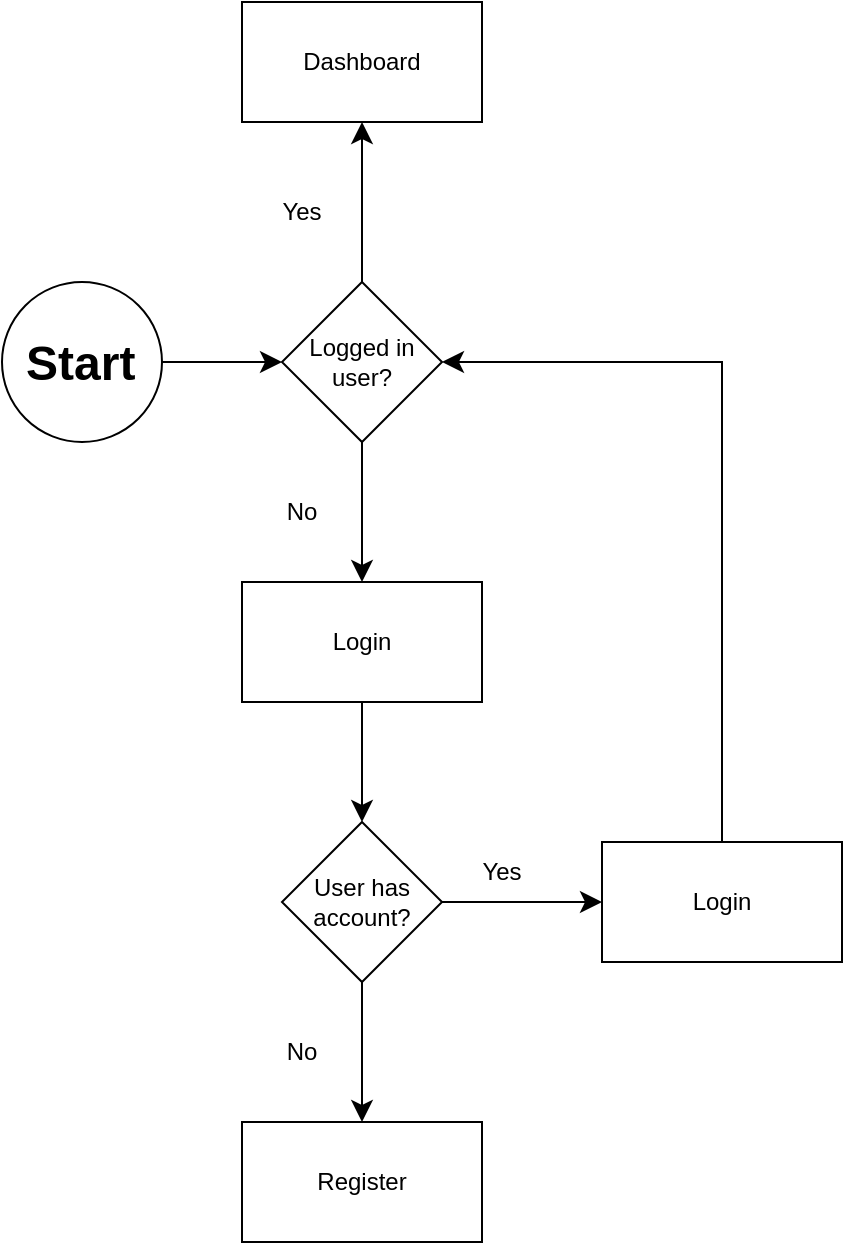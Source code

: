 <mxfile version="24.5.2" type="github">
  <diagram id="-ibqH0BZb8QJ44Z_VPRG" name="Page-1">
    <mxGraphModel dx="989" dy="567" grid="1" gridSize="10" guides="1" tooltips="1" connect="1" arrows="1" fold="1" page="1" pageScale="1" pageWidth="827" pageHeight="1169" math="0" shadow="0">
      <root>
        <mxCell id="0" />
        <mxCell id="1" parent="0" />
        <mxCell id="RFB3cETPS0-xeulG_OPP-5" value="" style="edgeStyle=none;curved=1;rounded=0;orthogonalLoop=1;jettySize=auto;html=1;fontSize=12;startSize=8;endSize=8;" edge="1" parent="1" source="RFB3cETPS0-xeulG_OPP-3" target="RFB3cETPS0-xeulG_OPP-4">
          <mxGeometry relative="1" as="geometry" />
        </mxCell>
        <mxCell id="RFB3cETPS0-xeulG_OPP-3" value="" style="ellipse;whiteSpace=wrap;html=1;aspect=fixed;" vertex="1" parent="1">
          <mxGeometry x="60" y="170" width="80" height="80" as="geometry" />
        </mxCell>
        <mxCell id="RFB3cETPS0-xeulG_OPP-2" value="&lt;h1 style=&quot;margin-top: 0px;&quot;&gt;Start&lt;/h1&gt;" style="text;html=1;whiteSpace=wrap;overflow=hidden;rounded=0;" vertex="1" parent="1">
          <mxGeometry x="70" y="190" width="60" height="40" as="geometry" />
        </mxCell>
        <mxCell id="RFB3cETPS0-xeulG_OPP-9" value="" style="edgeStyle=none;curved=1;rounded=0;orthogonalLoop=1;jettySize=auto;html=1;fontSize=12;startSize=8;endSize=8;" edge="1" parent="1" source="RFB3cETPS0-xeulG_OPP-4" target="RFB3cETPS0-xeulG_OPP-7">
          <mxGeometry relative="1" as="geometry" />
        </mxCell>
        <mxCell id="RFB3cETPS0-xeulG_OPP-10" value="" style="edgeStyle=none;curved=1;rounded=0;orthogonalLoop=1;jettySize=auto;html=1;fontSize=12;startSize=8;endSize=8;" edge="1" parent="1" source="RFB3cETPS0-xeulG_OPP-4" target="RFB3cETPS0-xeulG_OPP-8">
          <mxGeometry relative="1" as="geometry" />
        </mxCell>
        <mxCell id="RFB3cETPS0-xeulG_OPP-4" value="" style="rhombus;whiteSpace=wrap;html=1;" vertex="1" parent="1">
          <mxGeometry x="200" y="170" width="80" height="80" as="geometry" />
        </mxCell>
        <mxCell id="RFB3cETPS0-xeulG_OPP-6" value="Logged in user?" style="text;html=1;align=center;verticalAlign=middle;whiteSpace=wrap;rounded=0;fontSize=12;" vertex="1" parent="1">
          <mxGeometry x="210" y="195" width="60" height="30" as="geometry" />
        </mxCell>
        <mxCell id="RFB3cETPS0-xeulG_OPP-7" value="" style="rounded=0;whiteSpace=wrap;html=1;" vertex="1" parent="1">
          <mxGeometry x="180" y="30" width="120" height="60" as="geometry" />
        </mxCell>
        <mxCell id="RFB3cETPS0-xeulG_OPP-15" value="" style="edgeStyle=none;curved=1;rounded=0;orthogonalLoop=1;jettySize=auto;html=1;fontSize=12;startSize=8;endSize=8;" edge="1" parent="1" source="RFB3cETPS0-xeulG_OPP-8" target="RFB3cETPS0-xeulG_OPP-14">
          <mxGeometry relative="1" as="geometry" />
        </mxCell>
        <mxCell id="RFB3cETPS0-xeulG_OPP-8" value="" style="rounded=0;whiteSpace=wrap;html=1;" vertex="1" parent="1">
          <mxGeometry x="180" y="320" width="120" height="60" as="geometry" />
        </mxCell>
        <mxCell id="RFB3cETPS0-xeulG_OPP-11" value="Yes" style="text;html=1;align=center;verticalAlign=middle;whiteSpace=wrap;rounded=0;fontSize=12;" vertex="1" parent="1">
          <mxGeometry x="180" y="120" width="60" height="30" as="geometry" />
        </mxCell>
        <mxCell id="RFB3cETPS0-xeulG_OPP-12" value="No" style="text;html=1;align=center;verticalAlign=middle;whiteSpace=wrap;rounded=0;fontSize=12;" vertex="1" parent="1">
          <mxGeometry x="180" y="270" width="60" height="30" as="geometry" />
        </mxCell>
        <mxCell id="RFB3cETPS0-xeulG_OPP-19" value="" style="edgeStyle=none;curved=1;rounded=0;orthogonalLoop=1;jettySize=auto;html=1;fontSize=12;startSize=8;endSize=8;" edge="1" parent="1" source="RFB3cETPS0-xeulG_OPP-14" target="RFB3cETPS0-xeulG_OPP-18">
          <mxGeometry relative="1" as="geometry" />
        </mxCell>
        <mxCell id="RFB3cETPS0-xeulG_OPP-20" value="" style="edgeStyle=none;curved=1;rounded=0;orthogonalLoop=1;jettySize=auto;html=1;fontSize=12;startSize=8;endSize=8;" edge="1" parent="1" source="RFB3cETPS0-xeulG_OPP-14" target="RFB3cETPS0-xeulG_OPP-17">
          <mxGeometry relative="1" as="geometry" />
        </mxCell>
        <mxCell id="RFB3cETPS0-xeulG_OPP-14" value="" style="rhombus;whiteSpace=wrap;html=1;" vertex="1" parent="1">
          <mxGeometry x="200" y="440" width="80" height="80" as="geometry" />
        </mxCell>
        <mxCell id="RFB3cETPS0-xeulG_OPP-16" value="User has account?" style="text;html=1;align=center;verticalAlign=middle;whiteSpace=wrap;rounded=0;fontSize=12;" vertex="1" parent="1">
          <mxGeometry x="210" y="465" width="60" height="30" as="geometry" />
        </mxCell>
        <mxCell id="RFB3cETPS0-xeulG_OPP-17" value="" style="rounded=0;whiteSpace=wrap;html=1;" vertex="1" parent="1">
          <mxGeometry x="180" y="590" width="120" height="60" as="geometry" />
        </mxCell>
        <mxCell id="RFB3cETPS0-xeulG_OPP-27" style="edgeStyle=none;curved=0;rounded=0;orthogonalLoop=1;jettySize=auto;html=1;entryX=1;entryY=0.5;entryDx=0;entryDy=0;fontSize=12;startSize=8;endSize=8;" edge="1" parent="1" source="RFB3cETPS0-xeulG_OPP-18" target="RFB3cETPS0-xeulG_OPP-4">
          <mxGeometry relative="1" as="geometry">
            <Array as="points">
              <mxPoint x="420" y="210" />
            </Array>
          </mxGeometry>
        </mxCell>
        <mxCell id="RFB3cETPS0-xeulG_OPP-18" value="" style="rounded=0;whiteSpace=wrap;html=1;" vertex="1" parent="1">
          <mxGeometry x="360" y="450" width="120" height="60" as="geometry" />
        </mxCell>
        <mxCell id="RFB3cETPS0-xeulG_OPP-21" value="Dashboard" style="text;html=1;align=center;verticalAlign=middle;whiteSpace=wrap;rounded=0;fontSize=12;" vertex="1" parent="1">
          <mxGeometry x="210" y="45" width="60" height="30" as="geometry" />
        </mxCell>
        <mxCell id="RFB3cETPS0-xeulG_OPP-22" value="Login" style="text;html=1;align=center;verticalAlign=middle;whiteSpace=wrap;rounded=0;fontSize=12;" vertex="1" parent="1">
          <mxGeometry x="210" y="335" width="60" height="30" as="geometry" />
        </mxCell>
        <mxCell id="RFB3cETPS0-xeulG_OPP-23" value="Login" style="text;html=1;align=center;verticalAlign=middle;whiteSpace=wrap;rounded=0;fontSize=12;" vertex="1" parent="1">
          <mxGeometry x="390" y="465" width="60" height="30" as="geometry" />
        </mxCell>
        <mxCell id="RFB3cETPS0-xeulG_OPP-24" value="Register" style="text;html=1;align=center;verticalAlign=middle;whiteSpace=wrap;rounded=0;fontSize=12;" vertex="1" parent="1">
          <mxGeometry x="210" y="605" width="60" height="30" as="geometry" />
        </mxCell>
        <mxCell id="RFB3cETPS0-xeulG_OPP-25" value="No" style="text;html=1;align=center;verticalAlign=middle;whiteSpace=wrap;rounded=0;fontSize=12;" vertex="1" parent="1">
          <mxGeometry x="180" y="540" width="60" height="30" as="geometry" />
        </mxCell>
        <mxCell id="RFB3cETPS0-xeulG_OPP-26" value="Yes" style="text;html=1;align=center;verticalAlign=middle;whiteSpace=wrap;rounded=0;fontSize=12;" vertex="1" parent="1">
          <mxGeometry x="280" y="450" width="60" height="30" as="geometry" />
        </mxCell>
      </root>
    </mxGraphModel>
  </diagram>
</mxfile>
